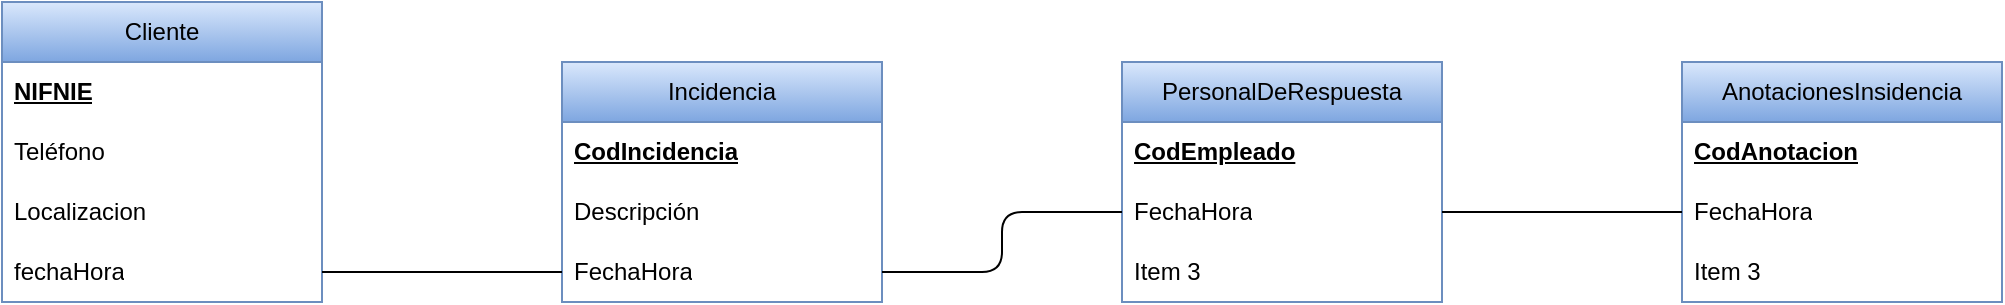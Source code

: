 <mxfile version="24.7.16">
  <diagram name="Página-1" id="XZQekeEu_Xftu38xOQFv">
    <mxGraphModel dx="792" dy="625" grid="1" gridSize="10" guides="1" tooltips="1" connect="1" arrows="1" fold="1" page="1" pageScale="1" pageWidth="827" pageHeight="1169" math="0" shadow="0">
      <root>
        <mxCell id="0" />
        <mxCell id="1" parent="0" />
        <mxCell id="7NvF3Khq_BAqc7PWk96O-1" value="&lt;div&gt;Cliente&lt;/div&gt;" style="swimlane;fontStyle=0;childLayout=stackLayout;horizontal=1;startSize=30;horizontalStack=0;resizeParent=1;resizeParentMax=0;resizeLast=0;collapsible=1;marginBottom=0;whiteSpace=wrap;html=1;fillColor=#dae8fc;gradientColor=#7ea6e0;strokeColor=#6c8ebf;" vertex="1" parent="1">
          <mxGeometry x="40" y="50" width="160" height="150" as="geometry" />
        </mxCell>
        <mxCell id="7NvF3Khq_BAqc7PWk96O-2" value="&lt;u&gt;&lt;b&gt;NIFNIE&lt;/b&gt;&lt;/u&gt;" style="text;strokeColor=none;fillColor=none;align=left;verticalAlign=middle;spacingLeft=4;spacingRight=4;overflow=hidden;points=[[0,0.5],[1,0.5]];portConstraint=eastwest;rotatable=0;whiteSpace=wrap;html=1;" vertex="1" parent="7NvF3Khq_BAqc7PWk96O-1">
          <mxGeometry y="30" width="160" height="30" as="geometry" />
        </mxCell>
        <mxCell id="7NvF3Khq_BAqc7PWk96O-3" value="Teléfono" style="text;strokeColor=none;fillColor=none;align=left;verticalAlign=middle;spacingLeft=4;spacingRight=4;overflow=hidden;points=[[0,0.5],[1,0.5]];portConstraint=eastwest;rotatable=0;whiteSpace=wrap;html=1;" vertex="1" parent="7NvF3Khq_BAqc7PWk96O-1">
          <mxGeometry y="60" width="160" height="30" as="geometry" />
        </mxCell>
        <mxCell id="7NvF3Khq_BAqc7PWk96O-4" value="Localizacion" style="text;strokeColor=none;fillColor=none;align=left;verticalAlign=middle;spacingLeft=4;spacingRight=4;overflow=hidden;points=[[0,0.5],[1,0.5]];portConstraint=eastwest;rotatable=0;whiteSpace=wrap;html=1;" vertex="1" parent="7NvF3Khq_BAqc7PWk96O-1">
          <mxGeometry y="90" width="160" height="30" as="geometry" />
        </mxCell>
        <mxCell id="7NvF3Khq_BAqc7PWk96O-17" value="fechaHora" style="text;strokeColor=none;fillColor=none;align=left;verticalAlign=middle;spacingLeft=4;spacingRight=4;overflow=hidden;points=[[0,0.5],[1,0.5]];portConstraint=eastwest;rotatable=0;whiteSpace=wrap;html=1;" vertex="1" parent="7NvF3Khq_BAqc7PWk96O-1">
          <mxGeometry y="120" width="160" height="30" as="geometry" />
        </mxCell>
        <mxCell id="7NvF3Khq_BAqc7PWk96O-5" value="Incidencia" style="swimlane;fontStyle=0;childLayout=stackLayout;horizontal=1;startSize=30;horizontalStack=0;resizeParent=1;resizeParentMax=0;resizeLast=0;collapsible=1;marginBottom=0;whiteSpace=wrap;html=1;fillColor=#dae8fc;gradientColor=#7ea6e0;strokeColor=#6c8ebf;" vertex="1" parent="1">
          <mxGeometry x="320" y="80" width="160" height="120" as="geometry" />
        </mxCell>
        <mxCell id="7NvF3Khq_BAqc7PWk96O-6" value="&lt;b&gt;&lt;u&gt;CodIncidencia&lt;/u&gt;&lt;/b&gt;" style="text;strokeColor=none;fillColor=none;align=left;verticalAlign=middle;spacingLeft=4;spacingRight=4;overflow=hidden;points=[[0,0.5],[1,0.5]];portConstraint=eastwest;rotatable=0;whiteSpace=wrap;html=1;" vertex="1" parent="7NvF3Khq_BAqc7PWk96O-5">
          <mxGeometry y="30" width="160" height="30" as="geometry" />
        </mxCell>
        <mxCell id="7NvF3Khq_BAqc7PWk96O-7" value="Descripción" style="text;strokeColor=none;fillColor=none;align=left;verticalAlign=middle;spacingLeft=4;spacingRight=4;overflow=hidden;points=[[0,0.5],[1,0.5]];portConstraint=eastwest;rotatable=0;whiteSpace=wrap;html=1;" vertex="1" parent="7NvF3Khq_BAqc7PWk96O-5">
          <mxGeometry y="60" width="160" height="30" as="geometry" />
        </mxCell>
        <mxCell id="7NvF3Khq_BAqc7PWk96O-8" value="FechaHora" style="text;strokeColor=none;fillColor=none;align=left;verticalAlign=middle;spacingLeft=4;spacingRight=4;overflow=hidden;points=[[0,0.5],[1,0.5]];portConstraint=eastwest;rotatable=0;whiteSpace=wrap;html=1;" vertex="1" parent="7NvF3Khq_BAqc7PWk96O-5">
          <mxGeometry y="90" width="160" height="30" as="geometry" />
        </mxCell>
        <mxCell id="7NvF3Khq_BAqc7PWk96O-9" value="PersonalDeRespuesta" style="swimlane;fontStyle=0;childLayout=stackLayout;horizontal=1;startSize=30;horizontalStack=0;resizeParent=1;resizeParentMax=0;resizeLast=0;collapsible=1;marginBottom=0;whiteSpace=wrap;html=1;fillColor=#dae8fc;gradientColor=#7ea6e0;strokeColor=#6c8ebf;" vertex="1" parent="1">
          <mxGeometry x="600" y="80" width="160" height="120" as="geometry" />
        </mxCell>
        <mxCell id="7NvF3Khq_BAqc7PWk96O-10" value="&lt;u&gt;&lt;b&gt;CodEmpleado&lt;/b&gt;&lt;/u&gt;" style="text;strokeColor=none;fillColor=none;align=left;verticalAlign=middle;spacingLeft=4;spacingRight=4;overflow=hidden;points=[[0,0.5],[1,0.5]];portConstraint=eastwest;rotatable=0;whiteSpace=wrap;html=1;" vertex="1" parent="7NvF3Khq_BAqc7PWk96O-9">
          <mxGeometry y="30" width="160" height="30" as="geometry" />
        </mxCell>
        <mxCell id="7NvF3Khq_BAqc7PWk96O-11" value="FechaHora" style="text;strokeColor=none;fillColor=none;align=left;verticalAlign=middle;spacingLeft=4;spacingRight=4;overflow=hidden;points=[[0,0.5],[1,0.5]];portConstraint=eastwest;rotatable=0;whiteSpace=wrap;html=1;" vertex="1" parent="7NvF3Khq_BAqc7PWk96O-9">
          <mxGeometry y="60" width="160" height="30" as="geometry" />
        </mxCell>
        <mxCell id="7NvF3Khq_BAqc7PWk96O-12" value="Item 3" style="text;strokeColor=none;fillColor=none;align=left;verticalAlign=middle;spacingLeft=4;spacingRight=4;overflow=hidden;points=[[0,0.5],[1,0.5]];portConstraint=eastwest;rotatable=0;whiteSpace=wrap;html=1;" vertex="1" parent="7NvF3Khq_BAqc7PWk96O-9">
          <mxGeometry y="90" width="160" height="30" as="geometry" />
        </mxCell>
        <mxCell id="7NvF3Khq_BAqc7PWk96O-13" value="&lt;div&gt;AnotacionesInsidencia&lt;/div&gt;" style="swimlane;fontStyle=0;childLayout=stackLayout;horizontal=1;startSize=30;horizontalStack=0;resizeParent=1;resizeParentMax=0;resizeLast=0;collapsible=1;marginBottom=0;whiteSpace=wrap;html=1;fillColor=#dae8fc;gradientColor=#7ea6e0;strokeColor=#6c8ebf;" vertex="1" parent="1">
          <mxGeometry x="880" y="80" width="160" height="120" as="geometry" />
        </mxCell>
        <mxCell id="7NvF3Khq_BAqc7PWk96O-14" value="&lt;u&gt;&lt;b&gt;CodAnotacion&lt;/b&gt;&lt;/u&gt;" style="text;strokeColor=none;fillColor=none;align=left;verticalAlign=middle;spacingLeft=4;spacingRight=4;overflow=hidden;points=[[0,0.5],[1,0.5]];portConstraint=eastwest;rotatable=0;whiteSpace=wrap;html=1;" vertex="1" parent="7NvF3Khq_BAqc7PWk96O-13">
          <mxGeometry y="30" width="160" height="30" as="geometry" />
        </mxCell>
        <mxCell id="7NvF3Khq_BAqc7PWk96O-15" value="FechaHora" style="text;strokeColor=none;fillColor=none;align=left;verticalAlign=middle;spacingLeft=4;spacingRight=4;overflow=hidden;points=[[0,0.5],[1,0.5]];portConstraint=eastwest;rotatable=0;whiteSpace=wrap;html=1;" vertex="1" parent="7NvF3Khq_BAqc7PWk96O-13">
          <mxGeometry y="60" width="160" height="30" as="geometry" />
        </mxCell>
        <mxCell id="7NvF3Khq_BAqc7PWk96O-16" value="Item 3" style="text;strokeColor=none;fillColor=none;align=left;verticalAlign=middle;spacingLeft=4;spacingRight=4;overflow=hidden;points=[[0,0.5],[1,0.5]];portConstraint=eastwest;rotatable=0;whiteSpace=wrap;html=1;" vertex="1" parent="7NvF3Khq_BAqc7PWk96O-13">
          <mxGeometry y="90" width="160" height="30" as="geometry" />
        </mxCell>
        <mxCell id="7NvF3Khq_BAqc7PWk96O-18" style="edgeStyle=orthogonalEdgeStyle;rounded=1;orthogonalLoop=1;jettySize=auto;html=1;exitX=0;exitY=0.5;exitDx=0;exitDy=0;entryX=1;entryY=0.5;entryDx=0;entryDy=0;curved=0;endArrow=none;endFill=0;" edge="1" parent="1" source="7NvF3Khq_BAqc7PWk96O-8" target="7NvF3Khq_BAqc7PWk96O-17">
          <mxGeometry relative="1" as="geometry" />
        </mxCell>
        <mxCell id="7NvF3Khq_BAqc7PWk96O-19" style="edgeStyle=orthogonalEdgeStyle;rounded=1;orthogonalLoop=1;jettySize=auto;html=1;exitX=1;exitY=0.5;exitDx=0;exitDy=0;entryX=0;entryY=0.5;entryDx=0;entryDy=0;endArrow=none;endFill=0;curved=0;" edge="1" parent="1" source="7NvF3Khq_BAqc7PWk96O-8" target="7NvF3Khq_BAqc7PWk96O-11">
          <mxGeometry relative="1" as="geometry" />
        </mxCell>
        <mxCell id="7NvF3Khq_BAqc7PWk96O-20" style="edgeStyle=orthogonalEdgeStyle;rounded=0;orthogonalLoop=1;jettySize=auto;html=1;exitX=1;exitY=0.5;exitDx=0;exitDy=0;entryX=0;entryY=0.5;entryDx=0;entryDy=0;endArrow=none;endFill=0;" edge="1" parent="1" source="7NvF3Khq_BAqc7PWk96O-11" target="7NvF3Khq_BAqc7PWk96O-15">
          <mxGeometry relative="1" as="geometry" />
        </mxCell>
      </root>
    </mxGraphModel>
  </diagram>
</mxfile>
